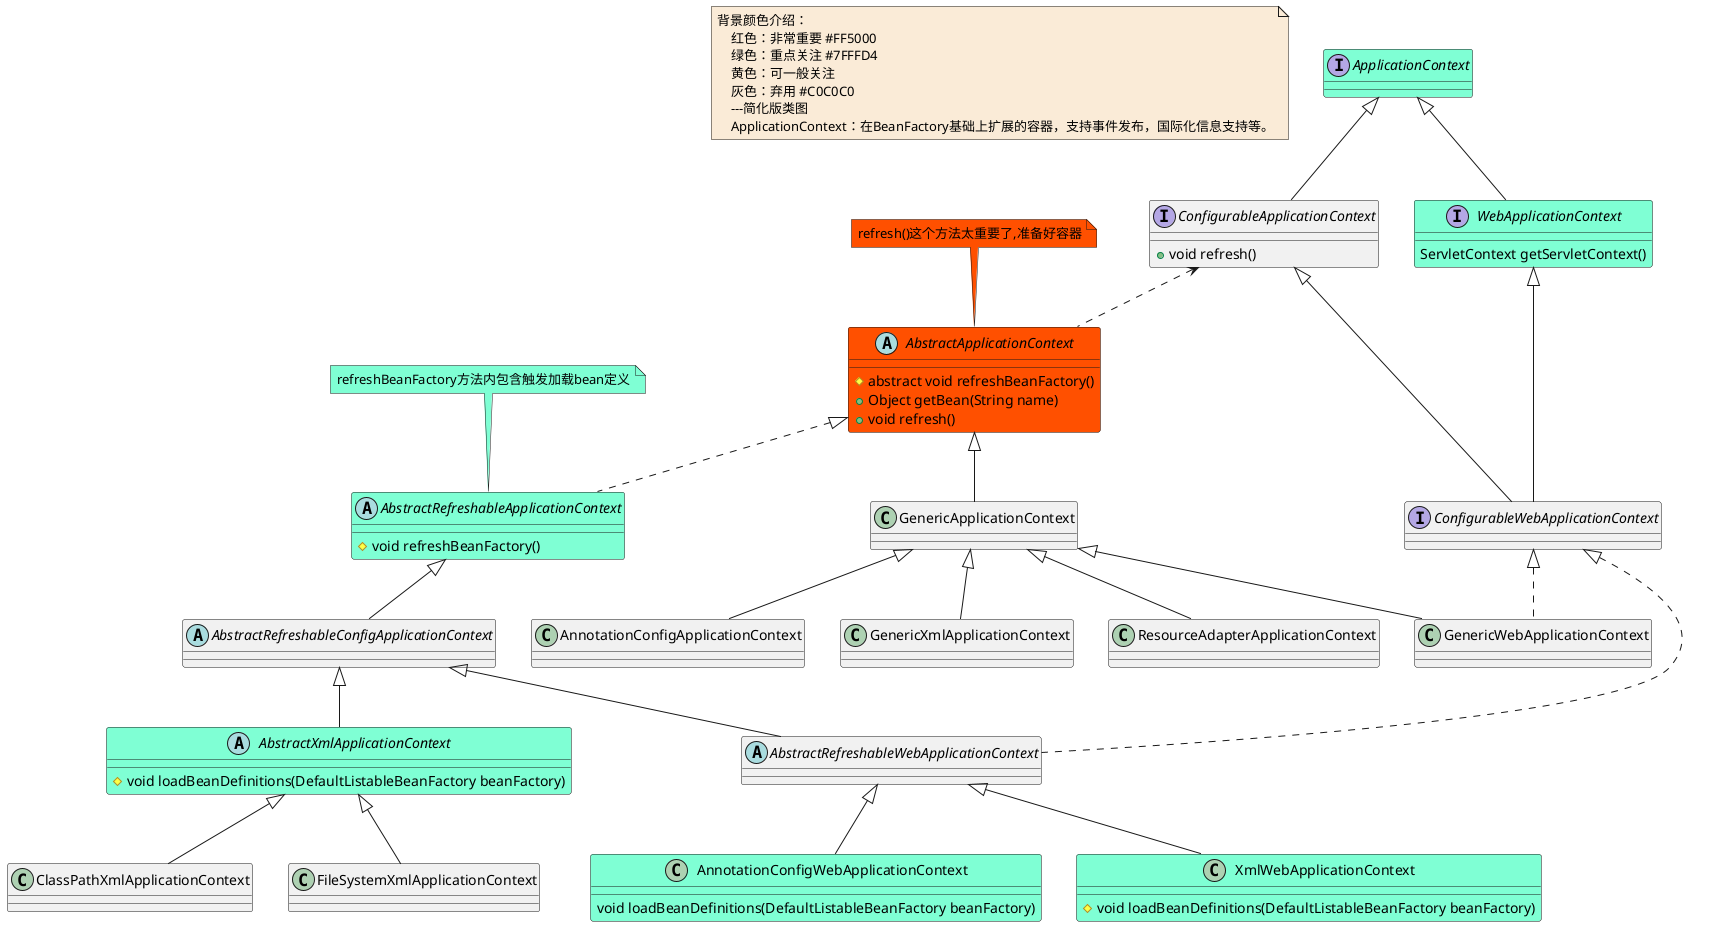 @startuml

note  as N1 #FAEBD7
背景颜色介绍：
    红色：非常重要 #FF5000
    绿色：重点关注 #7FFFD4
    黄色：可一般关注
    灰色：弃用 #C0C0C0
    ---简化版类图
    ApplicationContext：在BeanFactory基础上扩展的容器，支持事件发布，国际化信息支持等。
end note


interface ApplicationContext #7FFFD4
abstract class AbstractApplicationContext  #FF5000
AbstractApplicationContext : #abstract void refreshBeanFactory()
AbstractApplicationContext : +Object getBean(String name)
AbstractApplicationContext : +void refresh()
note top #FF5000: refresh()这个方法太重要了,准备好容器
abstract class AbstractRefreshableApplicationContext #7FFFD4
AbstractRefreshableApplicationContext : #void refreshBeanFactory()
note top #7FFFD4: refreshBeanFactory方法内包含触发加载bean定义
abstract class AbstractRefreshableConfigApplicationContext
abstract class AbstractRefreshableWebApplicationContext
abstract class AbstractXmlApplicationContext #7FFFD4
AbstractXmlApplicationContext : #void loadBeanDefinitions(DefaultListableBeanFactory beanFactory)
class AnnotationConfigApplicationContext
class AnnotationConfigWebApplicationContext #7FFFD4
AnnotationConfigWebApplicationContext : void loadBeanDefinitions(DefaultListableBeanFactory beanFactory)
class ClassPathXmlApplicationContext
interface ConfigurableApplicationContext
ConfigurableApplicationContext : +void refresh()
interface ConfigurableWebApplicationContext
class FileSystemXmlApplicationContext
class GenericApplicationContext
class GenericXmlApplicationContext
class GenericWebApplicationContext
class ResourceAdapterApplicationContext
class XmlWebApplicationContext #7FFFD4
XmlWebApplicationContext : #void loadBeanDefinitions(DefaultListableBeanFactory beanFactory)
interface WebApplicationContext #7FFFD4
WebApplicationContext : ServletContext getServletContext()






AbstractApplicationContext <|.. AbstractRefreshableApplicationContext
AbstractApplicationContext <|-- GenericApplicationContext




AbstractXmlApplicationContext <|-- ClassPathXmlApplicationContext
AbstractXmlApplicationContext <|-- FileSystemXmlApplicationContext


AbstractRefreshableConfigApplicationContext <|-- AbstractRefreshableWebApplicationContext
AbstractRefreshableConfigApplicationContext <|-- AbstractXmlApplicationContext

AbstractRefreshableApplicationContext <|-- AbstractRefreshableConfigApplicationContext

AbstractRefreshableWebApplicationContext <|-- AnnotationConfigWebApplicationContext
AbstractRefreshableWebApplicationContext <|-- XmlWebApplicationContext



ApplicationContext <|-- ConfigurableApplicationContext
ApplicationContext <|-- WebApplicationContext





ConfigurableApplicationContext <.. AbstractApplicationContext
ConfigurableApplicationContext <|-- ConfigurableWebApplicationContext



ConfigurableWebApplicationContext <|.. AbstractRefreshableWebApplicationContext
ConfigurableWebApplicationContext <|.. GenericWebApplicationContext



GenericApplicationContext <|-- AnnotationConfigApplicationContext
GenericApplicationContext <|-- GenericXmlApplicationContext
GenericApplicationContext <|-- GenericWebApplicationContext
GenericApplicationContext <|-- ResourceAdapterApplicationContext





WebApplicationContext <|-- ConfigurableWebApplicationContext

@enduml